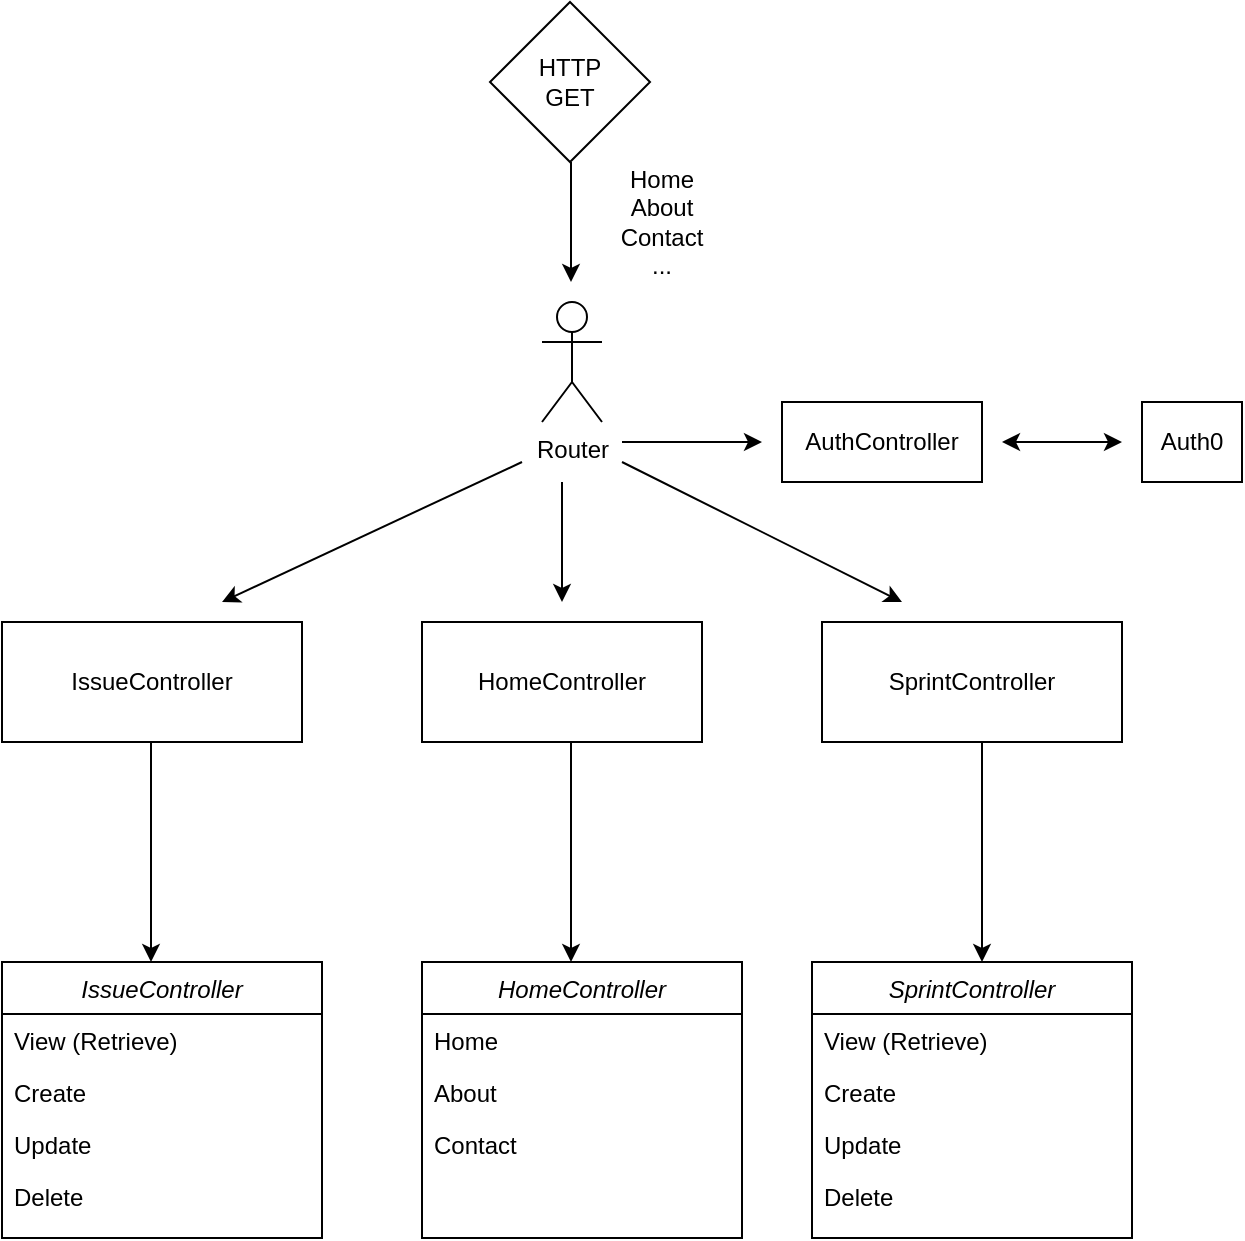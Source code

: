 <mxfile version="13.1.1" type="device"><diagram id="C5RBs43oDa-KdzZeNtuy" name="Page-1"><mxGraphModel dx="812" dy="901" grid="1" gridSize="10" guides="1" tooltips="1" connect="1" arrows="1" fold="1" page="1" pageScale="1" pageWidth="827" pageHeight="1169" math="0" shadow="0"><root><mxCell id="WIyWlLk6GJQsqaUBKTNV-0"/><mxCell id="WIyWlLk6GJQsqaUBKTNV-1" parent="WIyWlLk6GJQsqaUBKTNV-0"/><mxCell id="Vqrcfds5dUnBatgYRQiw-0" value="Router" style="shape=umlActor;verticalLabelPosition=bottom;labelBackgroundColor=#ffffff;verticalAlign=top;html=1;outlineConnect=0;" vertex="1" parent="WIyWlLk6GJQsqaUBKTNV-1"><mxGeometry x="360" y="280" width="30" height="60" as="geometry"/></mxCell><mxCell id="Vqrcfds5dUnBatgYRQiw-1" value="" style="endArrow=classic;html=1;" edge="1" parent="WIyWlLk6GJQsqaUBKTNV-1"><mxGeometry width="50" height="50" relative="1" as="geometry"><mxPoint x="374.5" y="210" as="sourcePoint"/><mxPoint x="374.5" y="270" as="targetPoint"/><Array as="points"><mxPoint x="374.5" y="240"/></Array></mxGeometry></mxCell><mxCell id="Vqrcfds5dUnBatgYRQiw-2" value="HTTP&lt;br&gt;GET" style="rhombus;whiteSpace=wrap;html=1;" vertex="1" parent="WIyWlLk6GJQsqaUBKTNV-1"><mxGeometry x="334" y="130" width="80" height="80" as="geometry"/></mxCell><mxCell id="Vqrcfds5dUnBatgYRQiw-3" value="&lt;div&gt;Home&lt;/div&gt;&lt;div&gt;About&lt;/div&gt;&lt;div&gt;Contact&lt;br&gt;&lt;/div&gt;..." style="text;html=1;strokeColor=none;fillColor=none;align=center;verticalAlign=middle;whiteSpace=wrap;rounded=0;" vertex="1" parent="WIyWlLk6GJQsqaUBKTNV-1"><mxGeometry x="380" y="210" width="80" height="60" as="geometry"/></mxCell><mxCell id="Vqrcfds5dUnBatgYRQiw-4" value="" style="endArrow=classic;html=1;" edge="1" parent="WIyWlLk6GJQsqaUBKTNV-1"><mxGeometry width="50" height="50" relative="1" as="geometry"><mxPoint x="350" y="360" as="sourcePoint"/><mxPoint x="200" y="430" as="targetPoint"/></mxGeometry></mxCell><mxCell id="Vqrcfds5dUnBatgYRQiw-5" value="" style="endArrow=classic;html=1;" edge="1" parent="WIyWlLk6GJQsqaUBKTNV-1"><mxGeometry width="50" height="50" relative="1" as="geometry"><mxPoint x="370" y="370" as="sourcePoint"/><mxPoint x="370" y="430" as="targetPoint"/></mxGeometry></mxCell><mxCell id="Vqrcfds5dUnBatgYRQiw-6" value="" style="endArrow=classic;html=1;" edge="1" parent="WIyWlLk6GJQsqaUBKTNV-1"><mxGeometry width="50" height="50" relative="1" as="geometry"><mxPoint x="400" y="360" as="sourcePoint"/><mxPoint x="540" y="430" as="targetPoint"/></mxGeometry></mxCell><mxCell id="Vqrcfds5dUnBatgYRQiw-8" value="IssueController" style="rounded=0;whiteSpace=wrap;html=1;" vertex="1" parent="WIyWlLk6GJQsqaUBKTNV-1"><mxGeometry x="90" y="440" width="150" height="60" as="geometry"/></mxCell><mxCell id="Vqrcfds5dUnBatgYRQiw-9" value="HomeController" style="rounded=0;whiteSpace=wrap;html=1;" vertex="1" parent="WIyWlLk6GJQsqaUBKTNV-1"><mxGeometry x="300" y="440" width="140" height="60" as="geometry"/></mxCell><mxCell id="Vqrcfds5dUnBatgYRQiw-10" value="SprintController" style="rounded=0;whiteSpace=wrap;html=1;" vertex="1" parent="WIyWlLk6GJQsqaUBKTNV-1"><mxGeometry x="500" y="440" width="150" height="60" as="geometry"/></mxCell><mxCell id="Vqrcfds5dUnBatgYRQiw-11" value="" style="endArrow=classic;html=1;" edge="1" parent="WIyWlLk6GJQsqaUBKTNV-1"><mxGeometry width="50" height="50" relative="1" as="geometry"><mxPoint x="400" y="350" as="sourcePoint"/><mxPoint x="470" y="350" as="targetPoint"/></mxGeometry></mxCell><mxCell id="Vqrcfds5dUnBatgYRQiw-12" value="AuthController" style="rounded=0;whiteSpace=wrap;html=1;" vertex="1" parent="WIyWlLk6GJQsqaUBKTNV-1"><mxGeometry x="480" y="330" width="100" height="40" as="geometry"/></mxCell><mxCell id="Vqrcfds5dUnBatgYRQiw-15" value="" style="endArrow=classic;startArrow=classic;html=1;" edge="1" parent="WIyWlLk6GJQsqaUBKTNV-1"><mxGeometry width="50" height="50" relative="1" as="geometry"><mxPoint x="590" y="350" as="sourcePoint"/><mxPoint x="650" y="350" as="targetPoint"/></mxGeometry></mxCell><mxCell id="Vqrcfds5dUnBatgYRQiw-16" value="Auth0" style="rounded=0;whiteSpace=wrap;html=1;" vertex="1" parent="WIyWlLk6GJQsqaUBKTNV-1"><mxGeometry x="660" y="330" width="50" height="40" as="geometry"/></mxCell><mxCell id="Vqrcfds5dUnBatgYRQiw-17" value="" style="endArrow=classic;html=1;" edge="1" parent="WIyWlLk6GJQsqaUBKTNV-1"><mxGeometry width="50" height="50" relative="1" as="geometry"><mxPoint x="164.5" y="500" as="sourcePoint"/><mxPoint x="164.5" y="610" as="targetPoint"/></mxGeometry></mxCell><mxCell id="Vqrcfds5dUnBatgYRQiw-30" value="" style="endArrow=classic;html=1;" edge="1" parent="WIyWlLk6GJQsqaUBKTNV-1"><mxGeometry width="50" height="50" relative="1" as="geometry"><mxPoint x="580" y="500" as="sourcePoint"/><mxPoint x="580" y="610" as="targetPoint"/></mxGeometry></mxCell><mxCell id="Vqrcfds5dUnBatgYRQiw-31" value="" style="endArrow=classic;html=1;" edge="1" parent="WIyWlLk6GJQsqaUBKTNV-1"><mxGeometry width="50" height="50" relative="1" as="geometry"><mxPoint x="374.5" y="500" as="sourcePoint"/><mxPoint x="374.5" y="610" as="targetPoint"/></mxGeometry></mxCell><mxCell id="Vqrcfds5dUnBatgYRQiw-18" value="IssueController" style="swimlane;fontStyle=2;align=center;verticalAlign=top;childLayout=stackLayout;horizontal=1;startSize=26;horizontalStack=0;resizeParent=1;resizeLast=0;collapsible=1;marginBottom=0;rounded=0;shadow=0;strokeWidth=1;" vertex="1" parent="WIyWlLk6GJQsqaUBKTNV-1"><mxGeometry x="90" y="610" width="160" height="138" as="geometry"><mxRectangle x="230" y="140" width="160" height="26" as="alternateBounds"/></mxGeometry></mxCell><mxCell id="Vqrcfds5dUnBatgYRQiw-20" value="View (Retrieve)" style="text;align=left;verticalAlign=top;spacingLeft=4;spacingRight=4;overflow=hidden;rotatable=0;points=[[0,0.5],[1,0.5]];portConstraint=eastwest;rounded=0;shadow=0;html=0;" vertex="1" parent="Vqrcfds5dUnBatgYRQiw-18"><mxGeometry y="26" width="160" height="26" as="geometry"/></mxCell><mxCell id="Vqrcfds5dUnBatgYRQiw-19" value="Create" style="text;align=left;verticalAlign=top;spacingLeft=4;spacingRight=4;overflow=hidden;rotatable=0;points=[[0,0.5],[1,0.5]];portConstraint=eastwest;" vertex="1" parent="Vqrcfds5dUnBatgYRQiw-18"><mxGeometry y="52" width="160" height="26" as="geometry"/></mxCell><mxCell id="Vqrcfds5dUnBatgYRQiw-21" value="Update" style="text;align=left;verticalAlign=top;spacingLeft=4;spacingRight=4;overflow=hidden;rotatable=0;points=[[0,0.5],[1,0.5]];portConstraint=eastwest;rounded=0;shadow=0;html=0;" vertex="1" parent="Vqrcfds5dUnBatgYRQiw-18"><mxGeometry y="78" width="160" height="26" as="geometry"/></mxCell><mxCell id="Vqrcfds5dUnBatgYRQiw-24" value="Delete" style="text;align=left;verticalAlign=top;spacingLeft=4;spacingRight=4;overflow=hidden;rotatable=0;points=[[0,0.5],[1,0.5]];portConstraint=eastwest;rounded=0;shadow=0;html=0;" vertex="1" parent="Vqrcfds5dUnBatgYRQiw-18"><mxGeometry y="104" width="160" height="26" as="geometry"/></mxCell><mxCell id="Vqrcfds5dUnBatgYRQiw-25" value="SprintController" style="swimlane;fontStyle=2;align=center;verticalAlign=top;childLayout=stackLayout;horizontal=1;startSize=26;horizontalStack=0;resizeParent=1;resizeLast=0;collapsible=1;marginBottom=0;rounded=0;shadow=0;strokeWidth=1;" vertex="1" parent="WIyWlLk6GJQsqaUBKTNV-1"><mxGeometry x="495" y="610" width="160" height="138" as="geometry"><mxRectangle x="230" y="140" width="160" height="26" as="alternateBounds"/></mxGeometry></mxCell><mxCell id="Vqrcfds5dUnBatgYRQiw-26" value="View (Retrieve)" style="text;align=left;verticalAlign=top;spacingLeft=4;spacingRight=4;overflow=hidden;rotatable=0;points=[[0,0.5],[1,0.5]];portConstraint=eastwest;rounded=0;shadow=0;html=0;" vertex="1" parent="Vqrcfds5dUnBatgYRQiw-25"><mxGeometry y="26" width="160" height="26" as="geometry"/></mxCell><mxCell id="Vqrcfds5dUnBatgYRQiw-27" value="Create" style="text;align=left;verticalAlign=top;spacingLeft=4;spacingRight=4;overflow=hidden;rotatable=0;points=[[0,0.5],[1,0.5]];portConstraint=eastwest;" vertex="1" parent="Vqrcfds5dUnBatgYRQiw-25"><mxGeometry y="52" width="160" height="26" as="geometry"/></mxCell><mxCell id="Vqrcfds5dUnBatgYRQiw-28" value="Update" style="text;align=left;verticalAlign=top;spacingLeft=4;spacingRight=4;overflow=hidden;rotatable=0;points=[[0,0.5],[1,0.5]];portConstraint=eastwest;rounded=0;shadow=0;html=0;" vertex="1" parent="Vqrcfds5dUnBatgYRQiw-25"><mxGeometry y="78" width="160" height="26" as="geometry"/></mxCell><mxCell id="Vqrcfds5dUnBatgYRQiw-29" value="Delete" style="text;align=left;verticalAlign=top;spacingLeft=4;spacingRight=4;overflow=hidden;rotatable=0;points=[[0,0.5],[1,0.5]];portConstraint=eastwest;rounded=0;shadow=0;html=0;" vertex="1" parent="Vqrcfds5dUnBatgYRQiw-25"><mxGeometry y="104" width="160" height="26" as="geometry"/></mxCell><mxCell id="Vqrcfds5dUnBatgYRQiw-32" value="HomeController" style="swimlane;fontStyle=2;align=center;verticalAlign=top;childLayout=stackLayout;horizontal=1;startSize=26;horizontalStack=0;resizeParent=1;resizeLast=0;collapsible=1;marginBottom=0;rounded=0;shadow=0;strokeWidth=1;" vertex="1" parent="WIyWlLk6GJQsqaUBKTNV-1"><mxGeometry x="300" y="610" width="160" height="138" as="geometry"><mxRectangle x="230" y="140" width="160" height="26" as="alternateBounds"/></mxGeometry></mxCell><mxCell id="Vqrcfds5dUnBatgYRQiw-33" value="Home" style="text;align=left;verticalAlign=top;spacingLeft=4;spacingRight=4;overflow=hidden;rotatable=0;points=[[0,0.5],[1,0.5]];portConstraint=eastwest;rounded=0;shadow=0;html=0;" vertex="1" parent="Vqrcfds5dUnBatgYRQiw-32"><mxGeometry y="26" width="160" height="26" as="geometry"/></mxCell><mxCell id="Vqrcfds5dUnBatgYRQiw-34" value="About" style="text;align=left;verticalAlign=top;spacingLeft=4;spacingRight=4;overflow=hidden;rotatable=0;points=[[0,0.5],[1,0.5]];portConstraint=eastwest;" vertex="1" parent="Vqrcfds5dUnBatgYRQiw-32"><mxGeometry y="52" width="160" height="26" as="geometry"/></mxCell><mxCell id="Vqrcfds5dUnBatgYRQiw-35" value="Contact" style="text;align=left;verticalAlign=top;spacingLeft=4;spacingRight=4;overflow=hidden;rotatable=0;points=[[0,0.5],[1,0.5]];portConstraint=eastwest;rounded=0;shadow=0;html=0;" vertex="1" parent="Vqrcfds5dUnBatgYRQiw-32"><mxGeometry y="78" width="160" height="26" as="geometry"/></mxCell></root></mxGraphModel></diagram></mxfile>